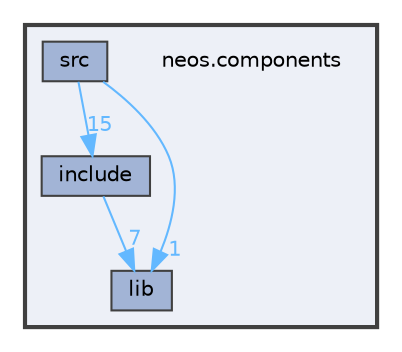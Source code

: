 digraph "neos.components"
{
 // INTERACTIVE_SVG=YES
 // LATEX_PDF_SIZE
  bgcolor="transparent";
  edge [fontname=Helvetica,fontsize=10,labelfontname=Helvetica,labelfontsize=10];
  node [fontname=Helvetica,fontsize=10,shape=box,height=0.2,width=0.4];
  compound=true
  subgraph clusterdir_f4a4cc58845b678d195a08954a596c2c {
    graph [ bgcolor="#edf0f7", pencolor="grey25", label="", fontname=Helvetica,fontsize=10 style="filled,bold", URL="dir_f4a4cc58845b678d195a08954a596c2c.html",tooltip=""]
    dir_f4a4cc58845b678d195a08954a596c2c [shape=plaintext, label="neos.components"];
  dir_aeb3d5ce45488fefa78b02c9a555ae5d [label="include", fillcolor="#a2b4d6", color="grey25", style="filled", URL="dir_aeb3d5ce45488fefa78b02c9a555ae5d.html",tooltip=""];
  dir_a1d9a1d4cad0bd6a3e0f5524b447eb5c [label="lib", fillcolor="#a2b4d6", color="grey25", style="filled", URL="dir_a1d9a1d4cad0bd6a3e0f5524b447eb5c.html",tooltip=""];
  dir_868b6af92c9c97bb80063808dbca5d07 [label="src", fillcolor="#a2b4d6", color="grey25", style="filled", URL="dir_868b6af92c9c97bb80063808dbca5d07.html",tooltip=""];
  }
  dir_aeb3d5ce45488fefa78b02c9a555ae5d->dir_a1d9a1d4cad0bd6a3e0f5524b447eb5c [headlabel="7", labeldistance=1.5 headhref="dir_000000_000001.html" color="steelblue1" fontcolor="steelblue1"];
  dir_868b6af92c9c97bb80063808dbca5d07->dir_a1d9a1d4cad0bd6a3e0f5524b447eb5c [headlabel="1", labeldistance=1.5 headhref="dir_000004_000001.html" color="steelblue1" fontcolor="steelblue1"];
  dir_868b6af92c9c97bb80063808dbca5d07->dir_aeb3d5ce45488fefa78b02c9a555ae5d [headlabel="15", labeldistance=1.5 headhref="dir_000004_000000.html" color="steelblue1" fontcolor="steelblue1"];
}
